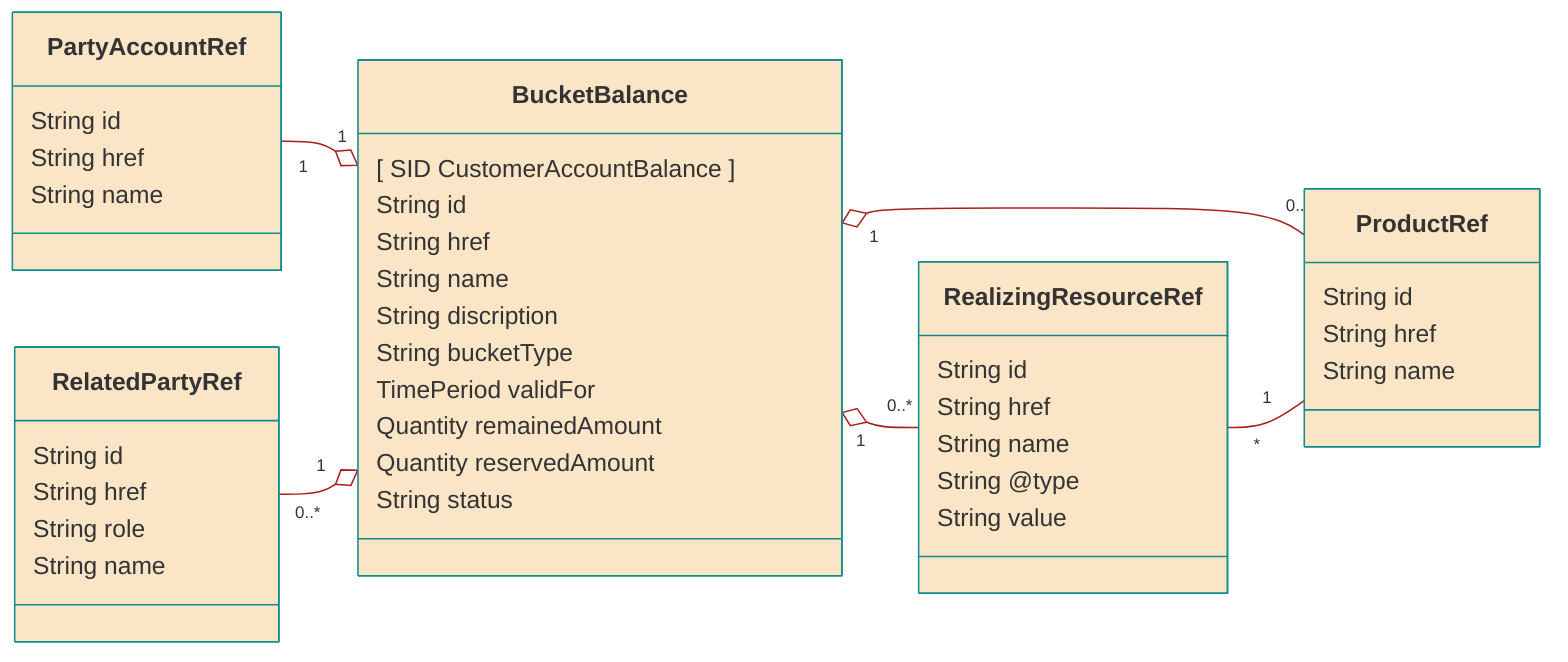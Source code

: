 %%{init: {'theme': 'base', 'themeVariables': {
  'lineColor': '#a8201a',
  'primaryColor': '#fae5c7',
  'primaryBorderColor': '#0f8b8d'
}}}%%
classDiagram
  direction LR
  class PartyAccountRef{
    String id
    String href
    String name
  }
  class RelatedPartyRef{
    String id
    String href
    String role
    String name
  }
  class BucketBalance{
    [ SID CustomerAccountBalance ]
    String id
    String href
    String name
    String discription
    String bucketType
    TimePeriod validFor
    Quantity remainedAmount
    Quantity reservedAmount
    String status
  }
  class RealizingResourceRef{
    String id
    String href
    String name
    String @type
    String value
  }
  class ProductRef{
    String id
    String href
    String name
  }
  PartyAccountRef "1" --o "1" BucketBalance
  RelatedPartyRef "0..*" --o "1" BucketBalance
  BucketBalance "1" o-- "0..*" RealizingResourceRef
  BucketBalance "1" o-- "0..*" ProductRef
  RealizingResourceRef "*" -- "1" ProductRef